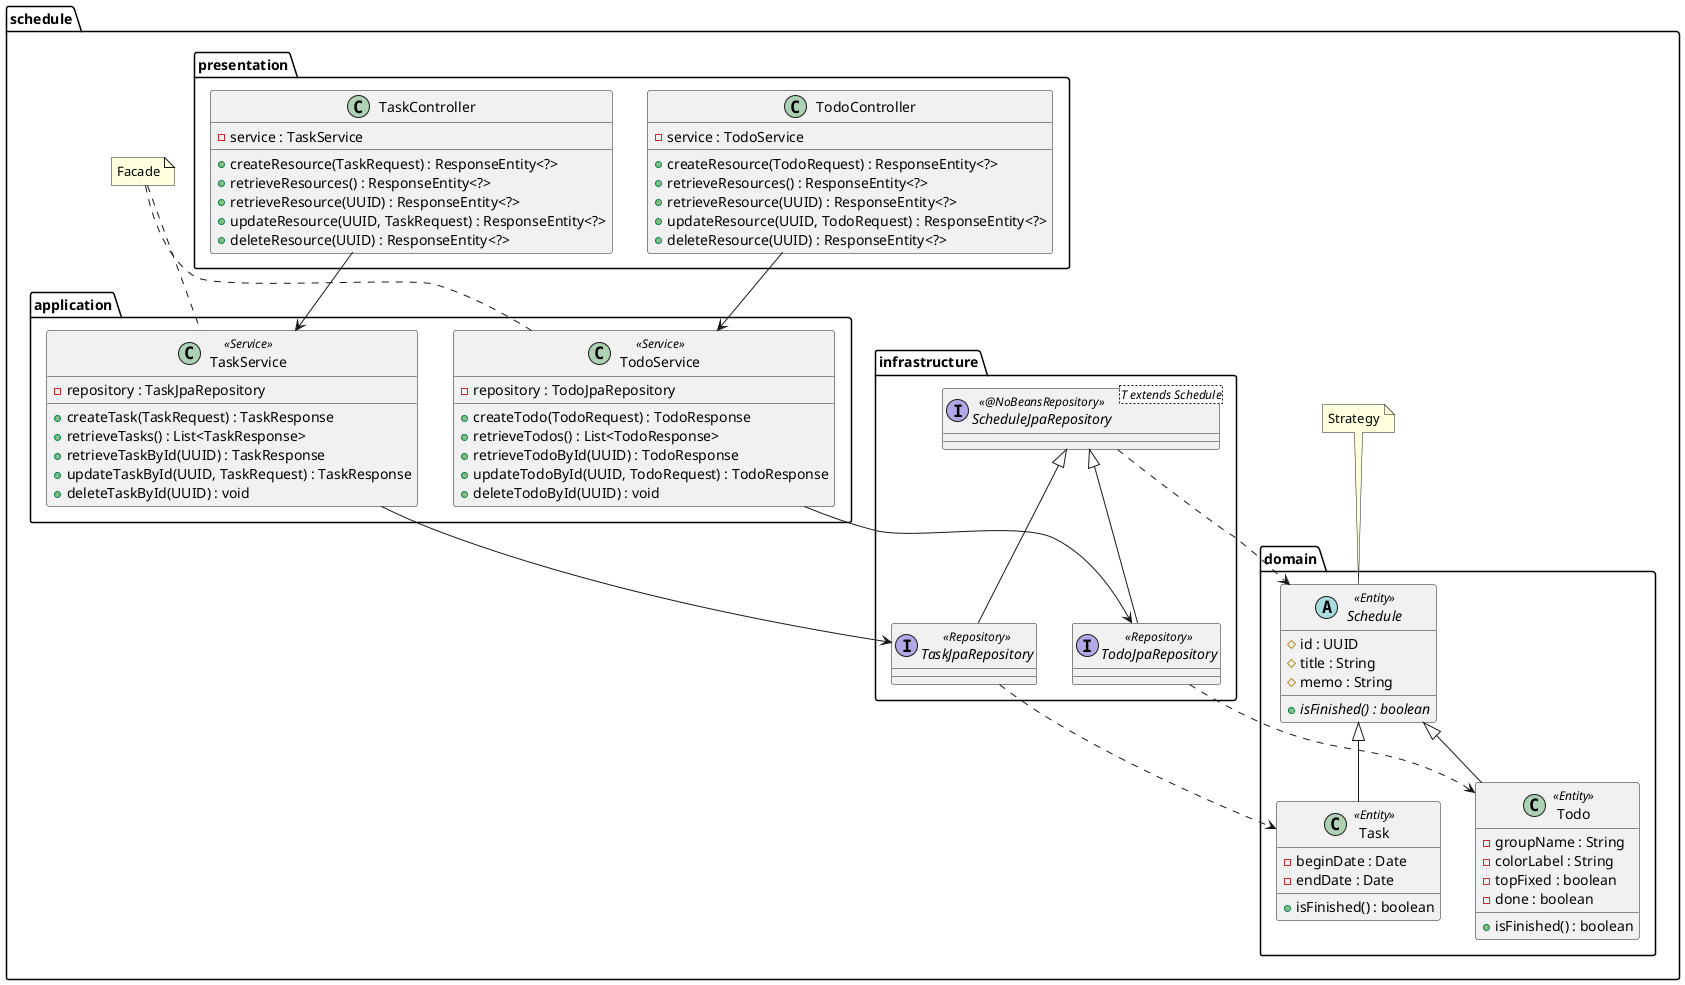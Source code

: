 @startuml schedule

package schedule {

  package domain {
    abstract class Schedule <<Entity>> {
      #id : UUID
      #title : String
      #memo : String
      {abstract} +isFinished() : boolean
    }

    class Task <<Entity>> extends Schedule {
      -beginDate : Date
      -endDate : Date
      +isFinished() : boolean
    }

    class Todo <<Entity>> extends Schedule {
      -groupName : String
      -colorLabel : String
      -topFixed : boolean
      -done : boolean
      +isFinished() : boolean
    }
  }

  package infrastructure {
    interface ScheduleJpaRepository<T extends Schedule> <<@NoBeansRepository>> {

    }

    interface TaskJpaRepository <<Repository>> extends ScheduleJpaRepository {

    }

    interface TodoJpaRepository <<Repository>> extends ScheduleJpaRepository {

    }
  }

  package application {
    class TaskService <<Service>> {
      -repository : TaskJpaRepository
      +createTask(TaskRequest) : TaskResponse
      +retrieveTasks() : List<TaskResponse>
      +retrieveTaskById(UUID) : TaskResponse
      +updateTaskById(UUID, TaskRequest) : TaskResponse
      +deleteTaskById(UUID) : void
    }

    class TodoService <<Service>> {
      -repository : TodoJpaRepository
      +createTodo(TodoRequest) : TodoResponse
      +retrieveTodos() : List<TodoResponse>
      +retrieveTodoById(UUID) : TodoResponse
      +updateTodoById(UUID, TodoRequest) : TodoResponse
      +deleteTodoById(UUID) : void
    }
  }

  package presentation {
    class TaskController {
      -service : TaskService
      +createResource(TaskRequest) : ResponseEntity<?>
      +retrieveResources() : ResponseEntity<?>
      +retrieveResource(UUID) : ResponseEntity<?>
      +updateResource(UUID, TaskRequest) : ResponseEntity<?>
      +deleteResource(UUID) : ResponseEntity<?>
    }

    class TodoController {
      -service : TodoService
      +createResource(TodoRequest) : ResponseEntity<?>
      +retrieveResources() : ResponseEntity<?>
      +retrieveResource(UUID) : ResponseEntity<?>
      +updateResource(UUID, TodoRequest) : ResponseEntity<?>
      +deleteResource(UUID) : ResponseEntity<?>
    }
  }

  note "Strategy" as Strategy
  Strategy .. Schedule

  note "Facade" as Facade
  Facade .. TaskService
  Facade .. TodoService
}

TaskController --> TaskService
TaskService --> TaskJpaRepository

TodoController --> TodoService
TodoService --> TodoJpaRepository

ScheduleJpaRepository ..> Schedule
TaskJpaRepository ..> Task
TodoJpaRepository ..> Todo

@enduml
